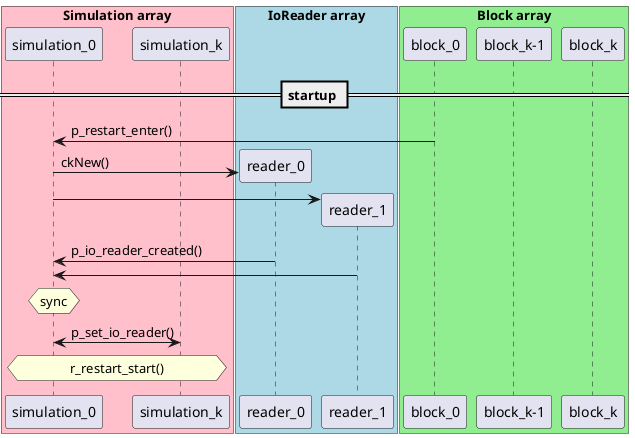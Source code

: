    @startuml

   box "Simulation array" #Pink
   participant simulation_0 as s0
   participant simulation_k as sk
   end box

   box "IoReader array" #LightBlue
   participant reader_0 as r0
   participant reader_1 as r1
   end box

   box "Block array" #LightGreen
   participant block_0 as b0
   participant "block_k-1" as bk
   participant "block_k" as bkp1
   end box

   == startup ==

   b0 -> s0 : p_restart_enter()
   s0 -> r0 ** : ckNew()
   s0 -> r1 **
   r0 -> s0 : p_io_reader_created()
   r1 -> s0
   hnote over s0 : sync
   s0 <-> sk : p_set_io_reader()
   hnote over s0,sk : r_restart_start()


   @enduml